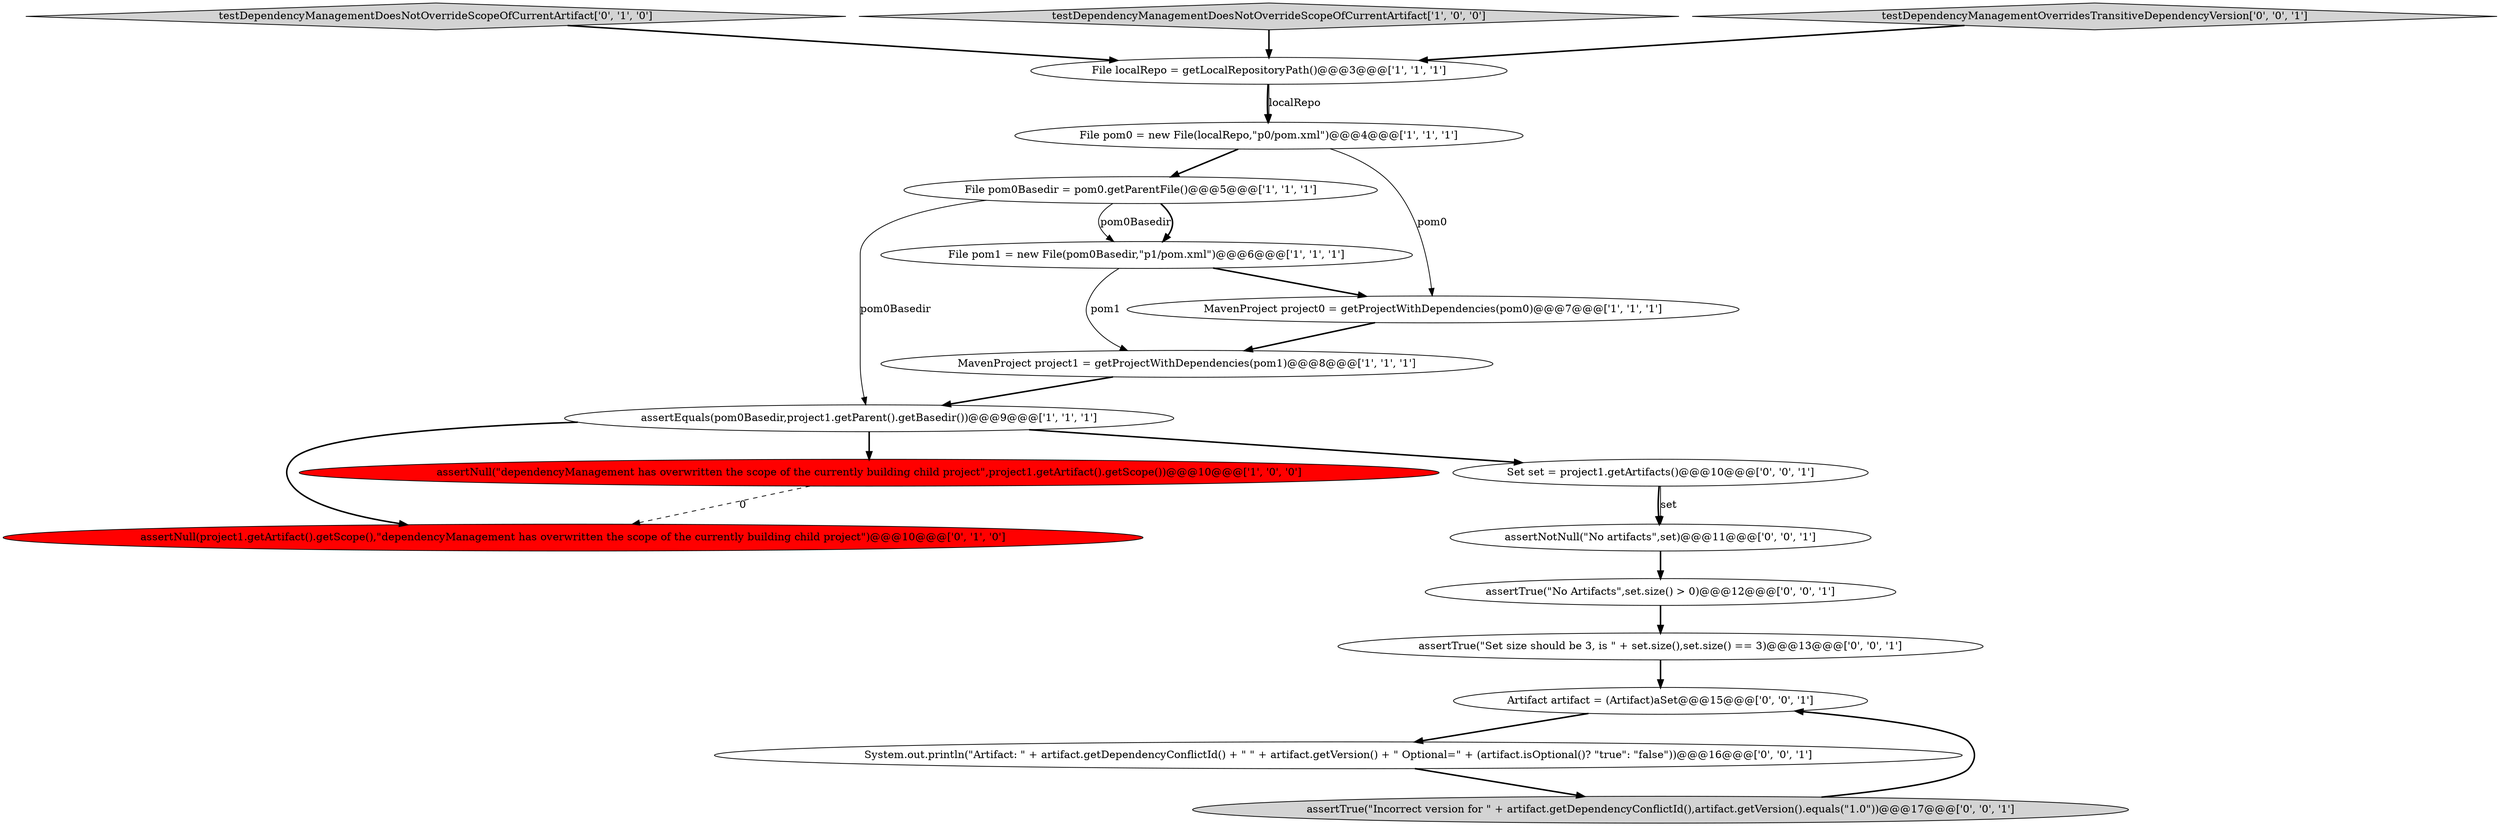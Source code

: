 digraph {
4 [style = filled, label = "assertEquals(pom0Basedir,project1.getParent().getBasedir())@@@9@@@['1', '1', '1']", fillcolor = white, shape = ellipse image = "AAA0AAABBB1BBB"];
11 [style = filled, label = "assertNotNull(\"No artifacts\",set)@@@11@@@['0', '0', '1']", fillcolor = white, shape = ellipse image = "AAA0AAABBB3BBB"];
12 [style = filled, label = "System.out.println(\"Artifact: \" + artifact.getDependencyConflictId() + \" \" + artifact.getVersion() + \" Optional=\" + (artifact.isOptional()? \"true\": \"false\"))@@@16@@@['0', '0', '1']", fillcolor = white, shape = ellipse image = "AAA0AAABBB3BBB"];
5 [style = filled, label = "File localRepo = getLocalRepositoryPath()@@@3@@@['1', '1', '1']", fillcolor = white, shape = ellipse image = "AAA0AAABBB1BBB"];
1 [style = filled, label = "MavenProject project0 = getProjectWithDependencies(pom0)@@@7@@@['1', '1', '1']", fillcolor = white, shape = ellipse image = "AAA0AAABBB1BBB"];
9 [style = filled, label = "testDependencyManagementDoesNotOverrideScopeOfCurrentArtifact['0', '1', '0']", fillcolor = lightgray, shape = diamond image = "AAA0AAABBB2BBB"];
13 [style = filled, label = "Artifact artifact = (Artifact)aSet@@@15@@@['0', '0', '1']", fillcolor = white, shape = ellipse image = "AAA0AAABBB3BBB"];
7 [style = filled, label = "assertNull(\"dependencyManagement has overwritten the scope of the currently building child project\",project1.getArtifact().getScope())@@@10@@@['1', '0', '0']", fillcolor = red, shape = ellipse image = "AAA1AAABBB1BBB"];
8 [style = filled, label = "MavenProject project1 = getProjectWithDependencies(pom1)@@@8@@@['1', '1', '1']", fillcolor = white, shape = ellipse image = "AAA0AAABBB1BBB"];
14 [style = filled, label = "assertTrue(\"Incorrect version for \" + artifact.getDependencyConflictId(),artifact.getVersion().equals(\"1.0\"))@@@17@@@['0', '0', '1']", fillcolor = lightgray, shape = ellipse image = "AAA0AAABBB3BBB"];
18 [style = filled, label = "assertTrue(\"Set size should be 3, is \" + set.size(),set.size() == 3)@@@13@@@['0', '0', '1']", fillcolor = white, shape = ellipse image = "AAA0AAABBB3BBB"];
0 [style = filled, label = "testDependencyManagementDoesNotOverrideScopeOfCurrentArtifact['1', '0', '0']", fillcolor = lightgray, shape = diamond image = "AAA0AAABBB1BBB"];
2 [style = filled, label = "File pom0Basedir = pom0.getParentFile()@@@5@@@['1', '1', '1']", fillcolor = white, shape = ellipse image = "AAA0AAABBB1BBB"];
6 [style = filled, label = "File pom1 = new File(pom0Basedir,\"p1/pom.xml\")@@@6@@@['1', '1', '1']", fillcolor = white, shape = ellipse image = "AAA0AAABBB1BBB"];
3 [style = filled, label = "File pom0 = new File(localRepo,\"p0/pom.xml\")@@@4@@@['1', '1', '1']", fillcolor = white, shape = ellipse image = "AAA0AAABBB1BBB"];
17 [style = filled, label = "assertTrue(\"No Artifacts\",set.size() > 0)@@@12@@@['0', '0', '1']", fillcolor = white, shape = ellipse image = "AAA0AAABBB3BBB"];
16 [style = filled, label = "Set set = project1.getArtifacts()@@@10@@@['0', '0', '1']", fillcolor = white, shape = ellipse image = "AAA0AAABBB3BBB"];
15 [style = filled, label = "testDependencyManagementOverridesTransitiveDependencyVersion['0', '0', '1']", fillcolor = lightgray, shape = diamond image = "AAA0AAABBB3BBB"];
10 [style = filled, label = "assertNull(project1.getArtifact().getScope(),\"dependencyManagement has overwritten the scope of the currently building child project\")@@@10@@@['0', '1', '0']", fillcolor = red, shape = ellipse image = "AAA1AAABBB2BBB"];
5->3 [style = bold, label=""];
4->10 [style = bold, label=""];
2->6 [style = solid, label="pom0Basedir"];
1->8 [style = bold, label=""];
16->11 [style = bold, label=""];
2->4 [style = solid, label="pom0Basedir"];
2->6 [style = bold, label=""];
16->11 [style = solid, label="set"];
6->8 [style = solid, label="pom1"];
3->1 [style = solid, label="pom0"];
4->7 [style = bold, label=""];
15->5 [style = bold, label=""];
6->1 [style = bold, label=""];
13->12 [style = bold, label=""];
3->2 [style = bold, label=""];
12->14 [style = bold, label=""];
18->13 [style = bold, label=""];
9->5 [style = bold, label=""];
11->17 [style = bold, label=""];
7->10 [style = dashed, label="0"];
8->4 [style = bold, label=""];
14->13 [style = bold, label=""];
5->3 [style = solid, label="localRepo"];
17->18 [style = bold, label=""];
4->16 [style = bold, label=""];
0->5 [style = bold, label=""];
}
